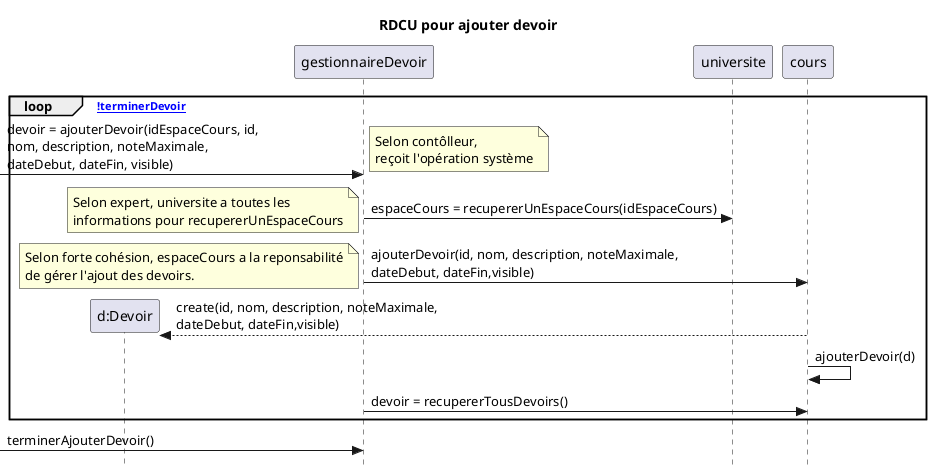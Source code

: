 @startuml ajouterQuestionOld
skinparam style strictuml
skinparam defaultfontname Verdana
title RDCU pour ajouter devoir
participant "d:Devoir" as devoir


loop [!terminerDevoir]
  ->gestionnaireDevoir : devoir = ajouterDevoir(idEspaceCours, id, \nnom, description, noteMaximale,\ndateDebut, dateFin, visible)
  note left : Selon contôlleur,\nreçoit l'opération système 
  gestionnaireDevoir -> universite : espaceCours = recupererUnEspaceCours(idEspaceCours)
  note left : Selon expert, universite a toutes les\ninformations pour recupererUnEspaceCours
  gestionnaireDevoir -> cours : ajouterDevoir(id, nom, description, noteMaximale, \ndateDebut, dateFin,visible)
  note left : Selon forte cohésion, espaceCours a la reponsabilité\nde gérer l'ajout des devoirs.
  cours-->devoir** : create(id, nom, description, noteMaximale, \ndateDebut, dateFin,visible)
  cours->cours : ajouterDevoir(d)
  gestionnaireDevoir -> cours : devoir = recupererTousDevoirs()
end
-> gestionnaireDevoir : terminerAjouterDevoir()

@enduml